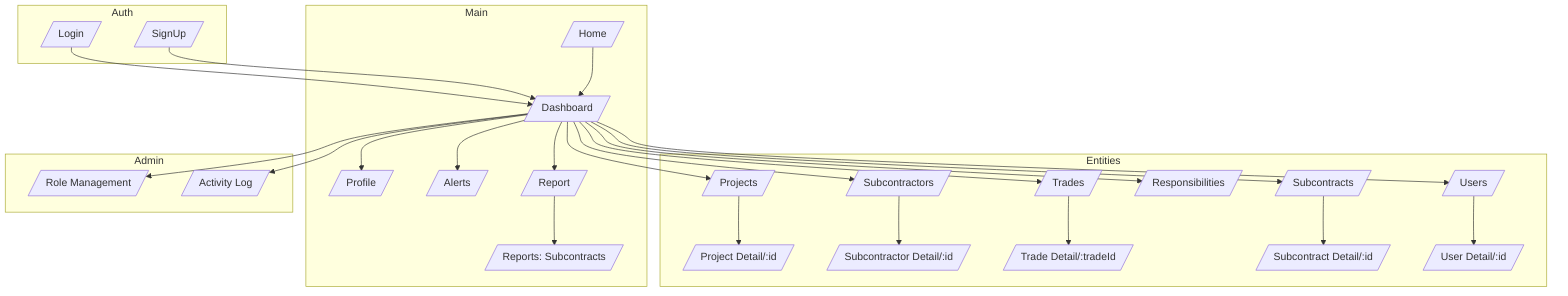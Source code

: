 graph TD
  subgraph Auth
    A1[/Login/]
    A2[/SignUp/]
  end

  subgraph Main
    M0[/Home/]
    M1[/Dashboard/]
    PF[/Profile/]
    AL[/Alerts/]
    RP[/Report/]
    RS[/Reports: Subcontracts/]
  end

  subgraph Entities
    PR[/Projects/]
    PRD[/Project Detail/:id/]
    SB[/Subcontractors/]
    SBD[/Subcontractor Detail/:id/]
    TR[/Trades/]
    TRD[/Trade Detail/:tradeId/]
    RSY[/Responsibilities/]
    SC[/Subcontracts/]
    SCD[/Subcontract Detail/:id/]
    US[/Users/]
    USD[/User Detail/:id/]
  end

  subgraph Admin
    AR[/Role Management/]
    LG[/Activity Log/]
  end

  A1-->M1
  A2-->M1
  M0-->M1
  M1-->PR --> PRD
  M1-->SB --> SBD
  M1-->TR --> TRD
  M1-->RSY
  M1-->SC --> SCD
  M1-->US --> USD
  M1-->AL
  M1-->RP --> RS
  M1-->PF
  M1-->AR
  M1-->LG